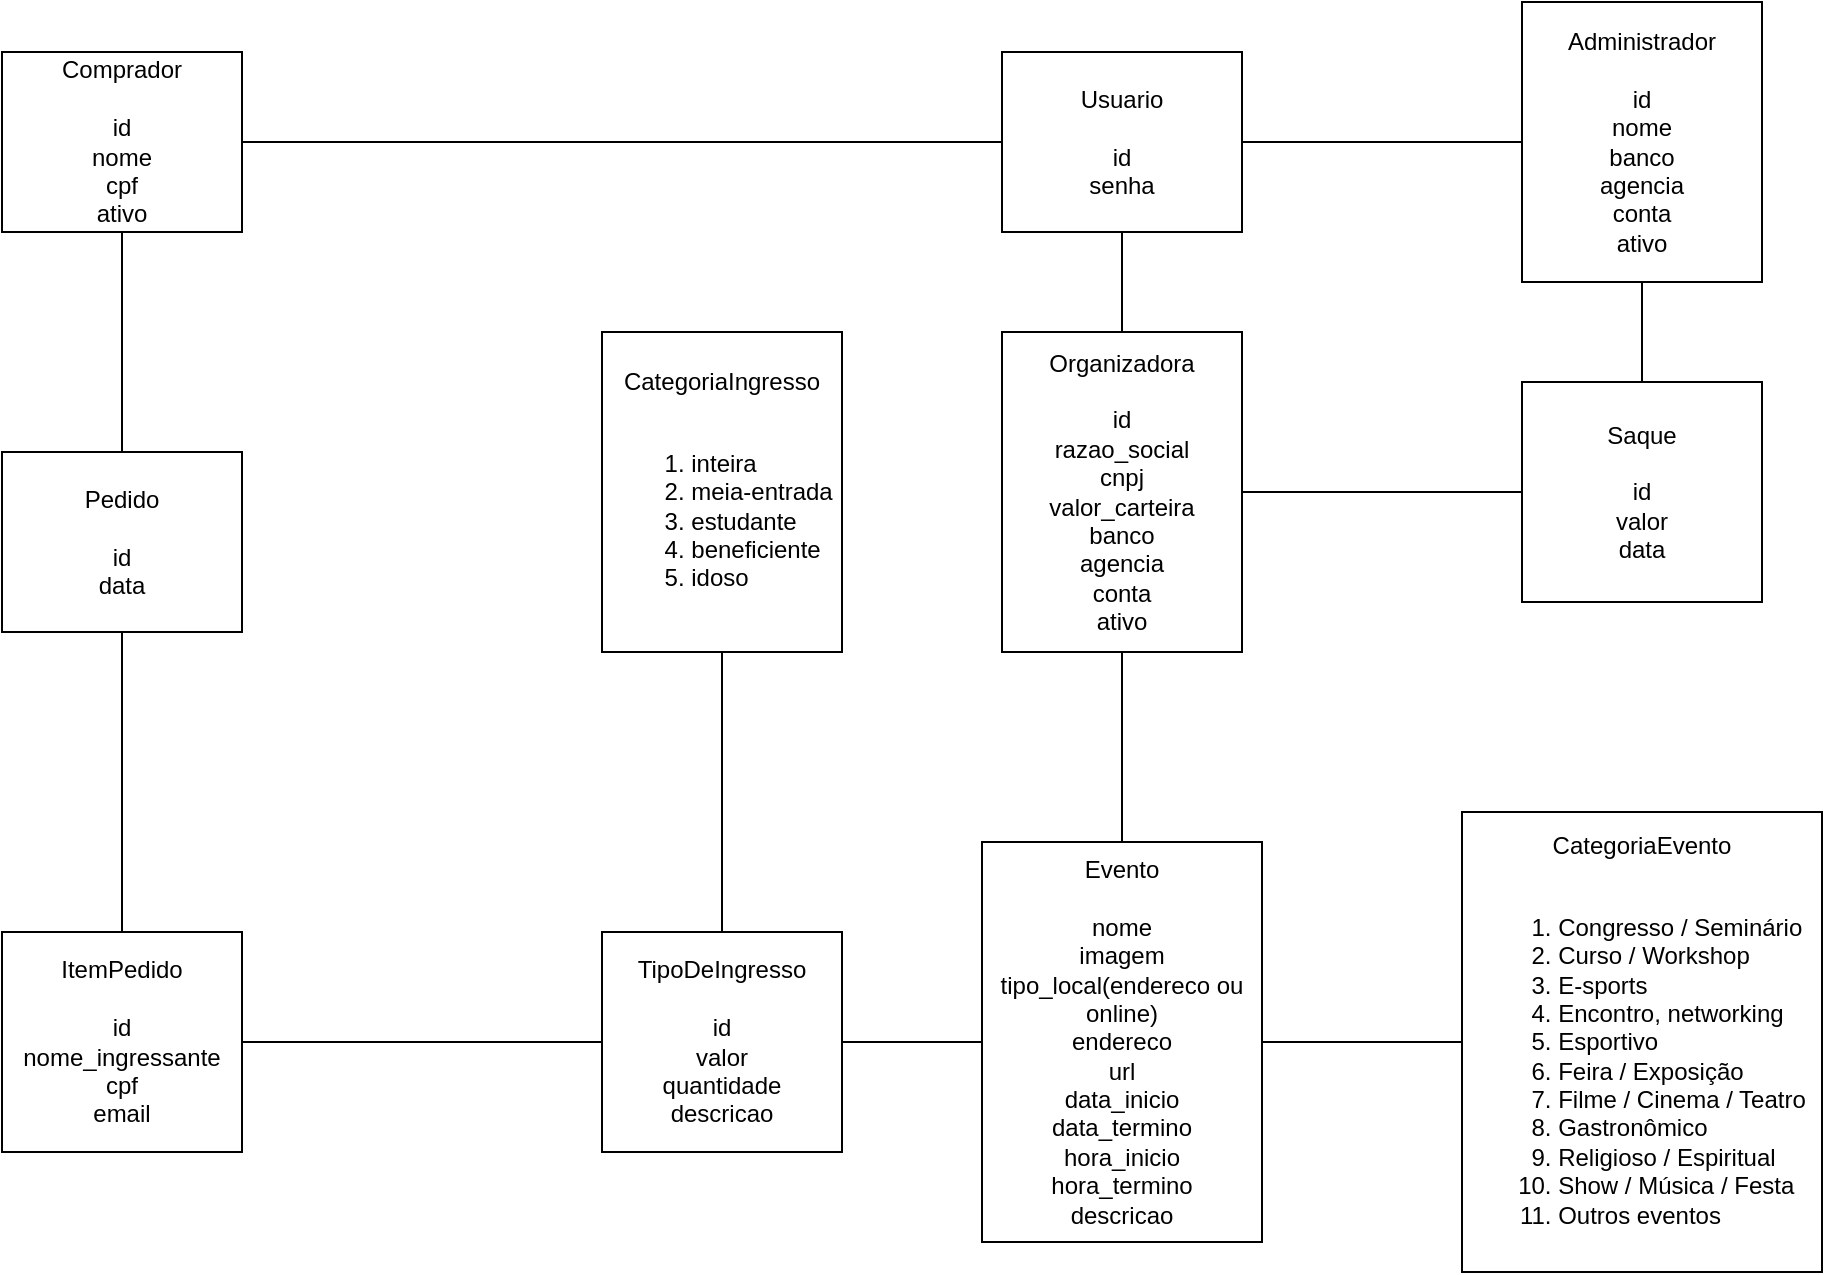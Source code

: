 <mxfile version="14.5.1" type="device"><diagram id="jICOhjBzjYu0gpsw8uiU" name="Página-1"><mxGraphModel dx="1422" dy="822" grid="1" gridSize="10" guides="1" tooltips="1" connect="1" arrows="1" fold="1" page="1" pageScale="1" pageWidth="1200" pageHeight="1600" math="0" shadow="0"><root><mxCell id="0"/><mxCell id="1" parent="0"/><mxCell id="hUC8__KGuxT1wJXMfTIX-4" style="edgeStyle=orthogonalEdgeStyle;rounded=0;orthogonalLoop=1;jettySize=auto;html=1;endArrow=none;endFill=0;" parent="1" source="wqNmu94xyES_ieZz7MIa-1" target="hUC8__KGuxT1wJXMfTIX-3" edge="1"><mxGeometry relative="1" as="geometry"/></mxCell><mxCell id="wqNmu94xyES_ieZz7MIa-1" value="Pedido&lt;br&gt;&lt;br&gt;id&lt;br&gt;data" style="rounded=0;whiteSpace=wrap;html=1;" parent="1" vertex="1"><mxGeometry x="230" y="660" width="120" height="90" as="geometry"/></mxCell><mxCell id="wqNmu94xyES_ieZz7MIa-2" value="Organizadora&lt;br&gt;&lt;br&gt;id&lt;br&gt;razao_social&lt;br&gt;cnpj&lt;br&gt;valor_carteira&lt;br&gt;banco&lt;br&gt;agencia&lt;br&gt;conta&lt;br&gt;ativo" style="rounded=0;whiteSpace=wrap;html=1;" parent="1" vertex="1"><mxGeometry x="730" y="600" width="120" height="160" as="geometry"/></mxCell><mxCell id="VX8WxPWUBoT3orAdfw54-1" style="edgeStyle=orthogonalEdgeStyle;rounded=0;orthogonalLoop=1;jettySize=auto;html=1;endArrow=none;endFill=0;" parent="1" source="wqNmu94xyES_ieZz7MIa-4" target="wqNmu94xyES_ieZz7MIa-6" edge="1"><mxGeometry relative="1" as="geometry"/></mxCell><mxCell id="VX8WxPWUBoT3orAdfw54-2" style="edgeStyle=orthogonalEdgeStyle;rounded=0;orthogonalLoop=1;jettySize=auto;html=1;endArrow=none;endFill=0;" parent="1" source="wqNmu94xyES_ieZz7MIa-4" target="wqNmu94xyES_ieZz7MIa-2" edge="1"><mxGeometry relative="1" as="geometry"/></mxCell><mxCell id="wqNmu94xyES_ieZz7MIa-4" value="Usuario&lt;br&gt;&lt;br&gt;id&lt;br&gt;senha" style="rounded=0;whiteSpace=wrap;html=1;" parent="1" vertex="1"><mxGeometry x="730" y="460" width="120" height="90" as="geometry"/></mxCell><mxCell id="wqNmu94xyES_ieZz7MIa-6" value="Comprador&lt;br&gt;&lt;br&gt;id&lt;br&gt;nome&lt;br&gt;cpf&lt;br&gt;ativo" style="rounded=0;whiteSpace=wrap;html=1;" parent="1" vertex="1"><mxGeometry x="230" y="460" width="120" height="90" as="geometry"/></mxCell><mxCell id="wqNmu94xyES_ieZz7MIa-10" style="edgeStyle=orthogonalEdgeStyle;rounded=0;orthogonalLoop=1;jettySize=auto;html=1;endArrow=none;endFill=0;" parent="1" source="wqNmu94xyES_ieZz7MIa-7" target="wqNmu94xyES_ieZz7MIa-2" edge="1"><mxGeometry relative="1" as="geometry"/></mxCell><mxCell id="hUC8__KGuxT1wJXMfTIX-12" style="edgeStyle=orthogonalEdgeStyle;rounded=0;orthogonalLoop=1;jettySize=auto;html=1;endArrow=none;endFill=0;" parent="1" source="wqNmu94xyES_ieZz7MIa-7" target="hUC8__KGuxT1wJXMfTIX-11" edge="1"><mxGeometry relative="1" as="geometry"/></mxCell><mxCell id="wqNmu94xyES_ieZz7MIa-7" value="Evento&lt;br&gt;&lt;br&gt;nome&lt;br&gt;imagem&lt;br&gt;tipo_local(endereco ou online)&lt;br&gt;endereco&lt;br&gt;url&lt;br&gt;data_inicio&lt;br&gt;data_termino&lt;br&gt;hora_inicio&lt;br&gt;hora_termino&lt;br&gt;descricao" style="rounded=0;whiteSpace=wrap;html=1;" parent="1" vertex="1"><mxGeometry x="720" y="855" width="140" height="200" as="geometry"/></mxCell><mxCell id="hUC8__KGuxT1wJXMfTIX-5" style="edgeStyle=orthogonalEdgeStyle;rounded=0;orthogonalLoop=1;jettySize=auto;html=1;endArrow=none;endFill=0;" parent="1" source="wqNmu94xyES_ieZz7MIa-1" target="wqNmu94xyES_ieZz7MIa-6" edge="1"><mxGeometry relative="1" as="geometry"/></mxCell><mxCell id="UvAPse_8DJnlNYbQ0HVB-3" style="edgeStyle=orthogonalEdgeStyle;rounded=0;orthogonalLoop=1;jettySize=auto;html=1;endArrow=none;endFill=0;" parent="1" source="hUC8__KGuxT1wJXMfTIX-3" target="uo1-1YxJ1C1MNdlrU-gM-3" edge="1"><mxGeometry relative="1" as="geometry"/></mxCell><mxCell id="hUC8__KGuxT1wJXMfTIX-3" value="ItemPedido&lt;br&gt;&lt;br&gt;id&lt;br&gt;nome_ingressante&lt;br&gt;cpf&lt;br&gt;email" style="rounded=0;whiteSpace=wrap;html=1;" parent="1" vertex="1"><mxGeometry x="230" y="900" width="120" height="110" as="geometry"/></mxCell><mxCell id="hUC8__KGuxT1wJXMfTIX-11" value="CategoriaEvento&lt;br&gt;&lt;br&gt;&lt;div&gt;&lt;div&gt;&lt;ol&gt;&lt;li style=&quot;text-align: left&quot;&gt;Congresso / Seminário&lt;/li&gt;&lt;li style=&quot;text-align: left&quot;&gt;Curso / Workshop&lt;/li&gt;&lt;li style=&quot;text-align: left&quot;&gt;E-sports&lt;/li&gt;&lt;li style=&quot;text-align: left&quot;&gt;Encontro, networking&lt;/li&gt;&lt;li style=&quot;text-align: left&quot;&gt;Esportivo&lt;/li&gt;&lt;li style=&quot;text-align: left&quot;&gt;Feira / Exposição&lt;/li&gt;&lt;li style=&quot;text-align: left&quot;&gt;Filme / Cinema / Teatro&lt;/li&gt;&lt;li style=&quot;text-align: left&quot;&gt;Gastronômico&lt;/li&gt;&lt;li style=&quot;text-align: left&quot;&gt;Religioso / Espiritual&lt;/li&gt;&lt;li style=&quot;text-align: left&quot;&gt;Show / Música / Festa&lt;/li&gt;&lt;li style=&quot;text-align: left&quot;&gt;Outros eventos&lt;/li&gt;&lt;/ol&gt;&lt;/div&gt;&lt;/div&gt;" style="rounded=0;whiteSpace=wrap;html=1;" parent="1" vertex="1"><mxGeometry x="960" y="840" width="180" height="230" as="geometry"/></mxCell><mxCell id="uo1-1YxJ1C1MNdlrU-gM-1" value="CategoriaIngresso&lt;br&gt;&lt;br&gt;&lt;div style=&quot;text-align: left&quot;&gt;&lt;ol&gt;&lt;li&gt;&lt;span&gt;inteira&lt;/span&gt;&lt;/li&gt;&lt;li&gt;&lt;span&gt;meia-entrada&lt;/span&gt;&lt;/li&gt;&lt;li&gt;&lt;span&gt;estudante&lt;/span&gt;&lt;/li&gt;&lt;li&gt;&lt;span&gt;beneficiente&lt;/span&gt;&lt;/li&gt;&lt;li&gt;&lt;span&gt;idoso&lt;/span&gt;&lt;/li&gt;&lt;/ol&gt;&lt;/div&gt;" style="rounded=0;whiteSpace=wrap;html=1;" parent="1" vertex="1"><mxGeometry x="530" y="600" width="120" height="160" as="geometry"/></mxCell><mxCell id="uo1-1YxJ1C1MNdlrU-gM-4" style="edgeStyle=orthogonalEdgeStyle;rounded=0;orthogonalLoop=1;jettySize=auto;html=1;endArrow=none;endFill=0;" parent="1" source="uo1-1YxJ1C1MNdlrU-gM-3" target="wqNmu94xyES_ieZz7MIa-7" edge="1"><mxGeometry relative="1" as="geometry"/></mxCell><mxCell id="uo1-1YxJ1C1MNdlrU-gM-5" style="edgeStyle=orthogonalEdgeStyle;rounded=0;orthogonalLoop=1;jettySize=auto;html=1;endArrow=none;endFill=0;" parent="1" source="uo1-1YxJ1C1MNdlrU-gM-3" target="uo1-1YxJ1C1MNdlrU-gM-1" edge="1"><mxGeometry relative="1" as="geometry"/></mxCell><mxCell id="uo1-1YxJ1C1MNdlrU-gM-3" value="TipoDeIngresso&lt;br&gt;&lt;br&gt;id&lt;br&gt;valor&lt;br&gt;quantidade&lt;br&gt;descricao" style="rounded=0;whiteSpace=wrap;html=1;" parent="1" vertex="1"><mxGeometry x="530" y="900" width="120" height="110" as="geometry"/></mxCell><mxCell id="uo1-1YxJ1C1MNdlrU-gM-7" style="edgeStyle=orthogonalEdgeStyle;rounded=0;orthogonalLoop=1;jettySize=auto;html=1;endArrow=none;endFill=0;" parent="1" source="uo1-1YxJ1C1MNdlrU-gM-6" target="wqNmu94xyES_ieZz7MIa-4" edge="1"><mxGeometry relative="1" as="geometry"/></mxCell><mxCell id="UvAPse_8DJnlNYbQ0HVB-4" style="edgeStyle=orthogonalEdgeStyle;rounded=0;orthogonalLoop=1;jettySize=auto;html=1;endArrow=none;endFill=0;" parent="1" source="uo1-1YxJ1C1MNdlrU-gM-6" target="UvAPse_8DJnlNYbQ0HVB-1" edge="1"><mxGeometry relative="1" as="geometry"/></mxCell><mxCell id="uo1-1YxJ1C1MNdlrU-gM-6" value="Administrador&lt;br&gt;&lt;br&gt;id&lt;br&gt;nome&lt;br&gt;banco&lt;br&gt;agencia&lt;br&gt;conta&lt;br&gt;ativo" style="rounded=0;whiteSpace=wrap;html=1;" parent="1" vertex="1"><mxGeometry x="990" y="435" width="120" height="140" as="geometry"/></mxCell><mxCell id="UvAPse_8DJnlNYbQ0HVB-2" style="edgeStyle=orthogonalEdgeStyle;rounded=0;orthogonalLoop=1;jettySize=auto;html=1;endArrow=none;endFill=0;" parent="1" source="UvAPse_8DJnlNYbQ0HVB-1" target="wqNmu94xyES_ieZz7MIa-2" edge="1"><mxGeometry relative="1" as="geometry"/></mxCell><mxCell id="UvAPse_8DJnlNYbQ0HVB-1" value="Saque&lt;br&gt;&lt;br&gt;id&lt;br&gt;valor&lt;br&gt;data" style="rounded=0;whiteSpace=wrap;html=1;" parent="1" vertex="1"><mxGeometry x="990" y="625" width="120" height="110" as="geometry"/></mxCell></root></mxGraphModel></diagram></mxfile>